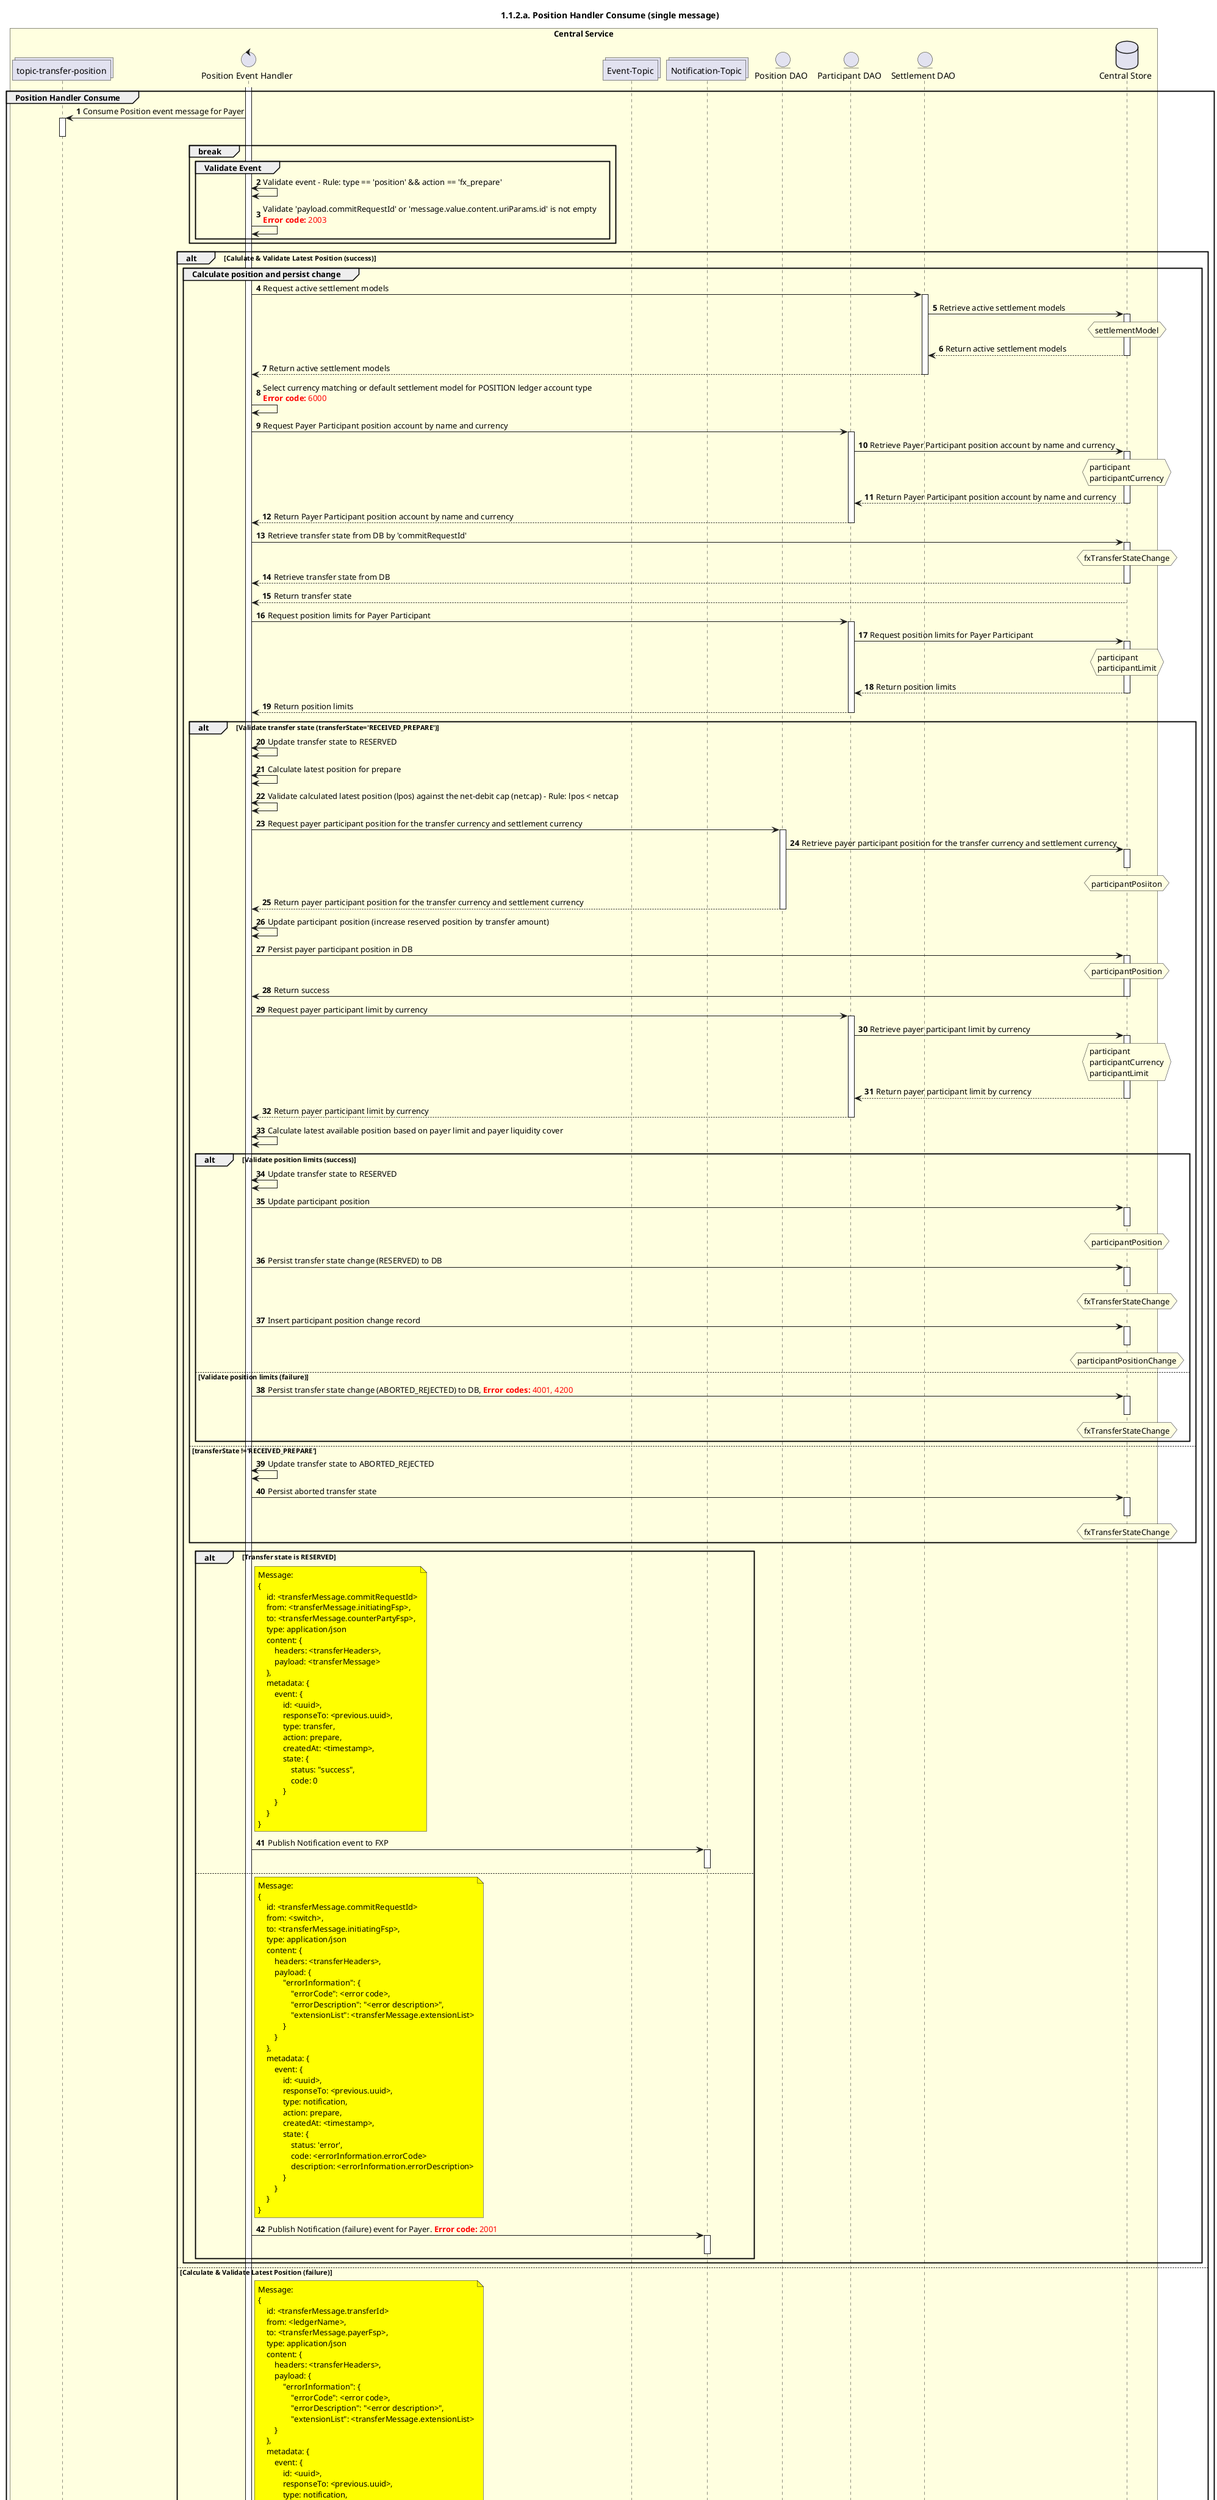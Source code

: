 /'*****
 License
 --------------
 Copyright © 2020 Mojaloop Foundation
 The Mojaloop files are made available by the Mojaloop Foundation under the Apache License, Version 2.0
 (the "License") and you may not use these files except in compliance with the [License](http://www.apache.org/licenses/LICENSE-2.0). 
 You may obtain a copy of the License at [http://www.apache.org/licenses/LICENSE-2.0](http://www.apache.org/licenses/LICENSE-2.0)
 Unless required by applicable law or agreed to in writing, the Mojaloop files are distributed on an "AS IS" BASIS, WITHOUT WARRANTIES OR CONDITIONS OF ANY KIND, either express or implied. See the License for the specific language governing permissions and limitations under the [License](http://www.apache.org/licenses/LICENSE-2.0).
 
 Contributors
 --------------
 This is the official list of the Mojaloop project contributors for this file.
 Names of the original copyright holders (individuals or organizations)
 should be listed with a '*' in the first column. People who have
 contributed from an organization can be listed under the organization
 that actually holds the copyright for their contributions (see the
 Gates Foundation organization for an example). Those individuals should have
 their names indented and be marked with a '-'. Email address can be added
 optionally within square brackets <email>.
 * Gates Foundation
 - Name Surname <name.surname@gatesfoundation.com>

 * Steven Oderayi <steven.oderayi@infitx.com>
 --------------
 ******'/

@startuml position-handler-consume
' declate title
title 1.1.2.a. Position Handler Consume (single message)

autonumber

' declare actors
collections "topic-transfer-position" as TOPIC_TRANSFER_POSITION
control "Position Event Handler" as POS_HANDLER
entity "Position DAO" as POS_DAO
entity "Settlement DAO" as SETTLEMENT_DAO
collections "Event-Topic" as TOPIC_EVENTS
collections "Notification-Topic" as TOPIC_NOTIFICATIONS
entity "Participant DAO" as PARTICIPANT_DAO
database "Central Store" as DB

box "Central Service" #LightYellow
    participant TOPIC_TRANSFER_POSITION
    participant POS_HANDLER
    participant TOPIC_EVENTS
    participant TOPIC_NOTIFICATIONS
    participant POS_DAO
    participant PARTICIPANT_DAO
    participant SETTLEMENT_DAO
    participant DB
end box

' start flow
activate POS_HANDLER
group Position Handler Consume
    TOPIC_TRANSFER_POSITION <- POS_HANDLER: Consume Position event message for Payer
    activate TOPIC_TRANSFER_POSITION
    deactivate TOPIC_TRANSFER_POSITION

    break
        group Validate Event
            POS_HANDLER <-> POS_HANDLER: Validate event - Rule: type == 'position' && action == 'fx_prepare'
            POS_HANDLER -> POS_HANDLER: Validate 'payload.commitRequestId' or 'message.value.content.uriParams.id' is not empty\n<color #red>**Error code:** 2003</color>
        end
    end

    alt Calulate & Validate Latest Position (success)
        group Calculate position and persist change
            POS_HANDLER -> SETTLEMENT_DAO: Request active settlement models
            activate SETTLEMENT_DAO
            SETTLEMENT_DAO -> DB: Retrieve active settlement models
            activate DB
            hnote over DB #lightyellow
                settlementModel
            end note
            DB --> SETTLEMENT_DAO: Return active settlement models
            deactivate DB
            SETTLEMENT_DAO --> POS_HANDLER: Return active settlement models
            deactivate SETTLEMENT_DAO
            POS_HANDLER -> POS_HANDLER: Select currency matching or default settlement model for POSITION ledger account type\n<color #red>**Error code:** 6000</color>
            
            POS_HANDLER -> PARTICIPANT_DAO: Request Payer Participant position account by name and currency
            activate PARTICIPANT_DAO
            PARTICIPANT_DAO -> DB: Retrieve Payer Participant position account by name and currency
            activate DB
            hnote over DB #lightyellow
                participant
                participantCurrency
            end note
            DB --> PARTICIPANT_DAO: Return Payer Participant position account by name and currency
            deactivate DB
            PARTICIPANT_DAO --> POS_HANDLER: Return Payer Participant position account by name and currency
            deactivate PARTICIPANT_DAO

            POS_HANDLER -> DB: Retrieve transfer state from DB by 'commitRequestId'
            activate DB
            hnote over DB #lightyellow
                fxTransferStateChange
            end note
            DB --> POS_HANDLER: Retrieve transfer state from DB
            deactivate DB
            DB --> POS_HANDLER: Return transfer state
            
            POS_HANDLER -> PARTICIPANT_DAO: Request position limits for Payer Participant
            activate PARTICIPANT_DAO
            PARTICIPANT_DAO -> DB: Request position limits for Payer Participant
            activate DB
            hnote over DB #lightyellow
                participant
                participantLimit
            end note
            DB --> PARTICIPANT_DAO: Return position limits
            deactivate DB
            deactivate DB
            PARTICIPANT_DAO --> POS_HANDLER: Return position limits
            deactivate PARTICIPANT_DAO

            alt Validate transfer state (transferState='RECEIVED_PREPARE')
                POS_HANDLER <-> POS_HANDLER: Update transfer state to RESERVED
                POS_HANDLER <-> POS_HANDLER: Calculate latest position for prepare
                POS_HANDLER <-> POS_HANDLER: Validate calculated latest position (lpos) against the net-debit cap (netcap) - Rule: lpos < netcap
                
                POS_HANDLER -> POS_DAO: Request payer participant position for the transfer currency and settlement currency
                activate POS_DAO
                POS_DAO -> DB: Retrieve payer participant position for the transfer currency and settlement currency
                hnote over DB #lightyellow
                    participantPosiiton
                end note
                activate DB
                deactivate DB
                POS_DAO --> POS_HANDLER: Return payer participant position for the transfer currency and settlement currency
                deactivate POS_DAO

                POS_HANDLER <-> POS_HANDLER: Update participant position (increase reserved position by transfer amount)
                POS_HANDLER -> DB: Persist payer participant position in DB
                activate DB
                hnote over DB #lightyellow
                    participantPosition
                end note 
                DB -> POS_HANDLER: Return success
                deactivate DB

                POS_HANDLER -> PARTICIPANT_DAO: Request payer participant limit by currency
                activate PARTICIPANT_DAO
                PARTICIPANT_DAO -> DB: Retrieve payer participant limit by currency
                activate DB
                hnote over DB #lightyellow
                    participant
                    participantCurrency
                    participantLimit
                end note
                DB --> PARTICIPANT_DAO: Return payer participant limit by currency
                deactivate DB
                PARTICIPANT_DAO --> POS_HANDLER: Return payer participant limit by currency
                deactivate PARTICIPANT_DAO

                POS_HANDLER <-> POS_HANDLER: Calculate latest available position based on payer limit and payer liquidity cover

                alt Validate position limits (success)
                    POS_HANDLER <-> POS_HANDLER: Update transfer state to RESERVED
                    POS_HANDLER -> DB: Update participant position
                    activate DB
                    hnote over DB #lightyellow
                        participantPosition
                    end note
                    deactivate DB

                    POS_HANDLER -> DB: Persist transfer state change (RESERVED) to DB
                    activate DB
                    hnote over DB #lightyellow
                        fxTransferStateChange
                    end note
                    deactivate DB

                    POS_HANDLER -> DB: Insert participant position change record
                    activate DB
                    hnote over DB #lightyellow
                        participantPositionChange
                    end note
                    deactivate DB
                else Validate position limits (failure)
                    POS_HANDLER -> DB: Persist transfer state change (ABORTED_REJECTED) to DB, <color #red>**Error codes:** 4001, 4200</color>
                    activate DB
                    hnote over DB #lightyellow
                        fxTransferStateChange
                    end note
                    deactivate DB
                end
            else transferState !='RECEIVED_PREPARE'
                POS_HANDLER <-> POS_HANDLER: Update transfer state to ABORTED_REJECTED
                POS_HANDLER -> DB: Persist aborted transfer state
                activate DB
                hnote over DB #lightyellow
                    fxTransferStateChange
                end note
                deactivate DB
            end

            alt Transfer state is RESERVED
                note right of POS_HANDLER #yellow
                    Message:
                    {
                        id: <transferMessage.commitRequestId>
                        from: <transferMessage.initiatingFsp>,
                        to: <transferMessage.counterPartyFsp>,
                        type: application/json
                        content: {
                            headers: <transferHeaders>,
                            payload: <transferMessage>
                        },
                        metadata: {
                            event: {
                                id: <uuid>,
                                responseTo: <previous.uuid>,
                                type: transfer,
                                action: prepare,
                                createdAt: <timestamp>,
                                state: {
                                    status: "success",
                                    code: 0
                                }
                            }
                        }
                    }
                end note
                POS_HANDLER -> TOPIC_NOTIFICATIONS: Publish Notification event to FXP
                activate TOPIC_NOTIFICATIONS
                deactivate TOPIC_NOTIFICATIONS 
            else
                note right of POS_HANDLER #yellow
                    Message:
                    {
                        id: <transferMessage.commitRequestId>
                        from: <switch>,
                        to: <transferMessage.initiatingFsp>,
                        type: application/json
                        content: {
                            headers: <transferHeaders>,
                            payload: {
                                "errorInformation": {
                                    "errorCode": <error code>,
                                    "errorDescription": "<error description>",
                                    "extensionList": <transferMessage.extensionList>
                                }
                            }
                        },
                        metadata: {
                            event: {
                                id: <uuid>,
                                responseTo: <previous.uuid>,
                                type: notification,
                                action: prepare,
                                createdAt: <timestamp>,
                                state: {
                                    status: 'error',
                                    code: <errorInformation.errorCode>
                                    description: <errorInformation.errorDescription>
                                }
                            }
                        }
                    }
                end note
                POS_HANDLER -> TOPIC_NOTIFICATIONS: Publish Notification (failure) event for Payer. <color #red>**Error code:** 2001</color>
                activate TOPIC_NOTIFICATIONS
                deactivate TOPIC_NOTIFICATIONS
            end
            
        end
    else Calculate & Validate Latest Position (failure) 
        note right of POS_HANDLER #yellow
            Message:
            {
                id: <transferMessage.transferId>
                from: <ledgerName>,
                to: <transferMessage.payerFsp>,
                type: application/json
                content: {
                    headers: <transferHeaders>,
                    payload: {
                        "errorInformation": {
                            "errorCode": <error code>,
                            "errorDescription": "<error description>",
                            "extensionList": <transferMessage.extensionList>
                    }
                },
                metadata: {
                    event: {
                        id: <uuid>,
                        responseTo: <previous.uuid>,
                        type: notification,
                        action: prepare,
                        createdAt: <timestamp>,
                        state: {
                            status: 'error',
                            code: <errorInformation.errorCode>
                            description: <errorInformation.errorDescription>
                        }
                    }
                }
            }
        end note
        POS_HANDLER -> TOPIC_NOTIFICATIONS: Publish Notification (failure) event for Payer <color #red>**Error codes:** 4001, 4200</color>
        activate TOPIC_NOTIFICATIONS
        deactivate TOPIC_NOTIFICATIONS
        deactivate POS_HANDLER
    end
end
deactivate POS_HANDLER
@enduml
